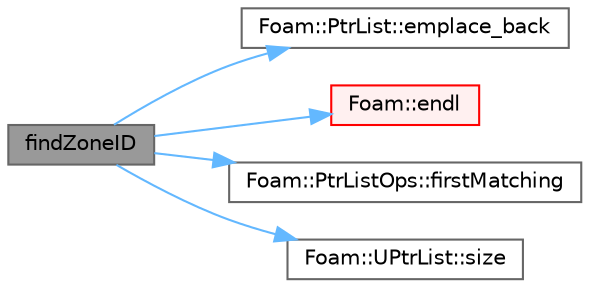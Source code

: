 digraph "findZoneID"
{
 // LATEX_PDF_SIZE
  bgcolor="transparent";
  edge [fontname=Helvetica,fontsize=10,labelfontname=Helvetica,labelfontsize=10];
  node [fontname=Helvetica,fontsize=10,shape=box,height=0.2,width=0.4];
  rankdir="LR";
  Node1 [id="Node000001",label="findZoneID",height=0.2,width=0.4,color="gray40", fillcolor="grey60", style="filled", fontcolor="black",tooltip=" "];
  Node1 -> Node2 [id="edge1_Node000001_Node000002",color="steelblue1",style="solid",tooltip=" "];
  Node2 [id="Node000002",label="Foam::PtrList::emplace_back",height=0.2,width=0.4,color="grey40", fillcolor="white", style="filled",URL="$classFoam_1_1PtrList.html#a3b0f4f782c68271bac6ef31dacade58e",tooltip=" "];
  Node1 -> Node3 [id="edge2_Node000001_Node000003",color="steelblue1",style="solid",tooltip=" "];
  Node3 [id="Node000003",label="Foam::endl",height=0.2,width=0.4,color="red", fillcolor="#FFF0F0", style="filled",URL="$namespaceFoam.html#a7d5eca45a323264dc5fe811500ebda47",tooltip=" "];
  Node1 -> Node7 [id="edge3_Node000001_Node000007",color="steelblue1",style="solid",tooltip=" "];
  Node7 [id="Node000007",label="Foam::PtrListOps::firstMatching",height=0.2,width=0.4,color="grey40", fillcolor="white", style="filled",URL="$namespaceFoam_1_1PtrListOps.html#ab6c43616edabf4d28f31daa90d08db6b",tooltip=" "];
  Node1 -> Node8 [id="edge4_Node000001_Node000008",color="steelblue1",style="solid",tooltip=" "];
  Node8 [id="Node000008",label="Foam::UPtrList::size",height=0.2,width=0.4,color="grey40", fillcolor="white", style="filled",URL="$classFoam_1_1UPtrList.html#a95603446b248fe1ecf5dc59bcc2eaff0",tooltip=" "];
}

